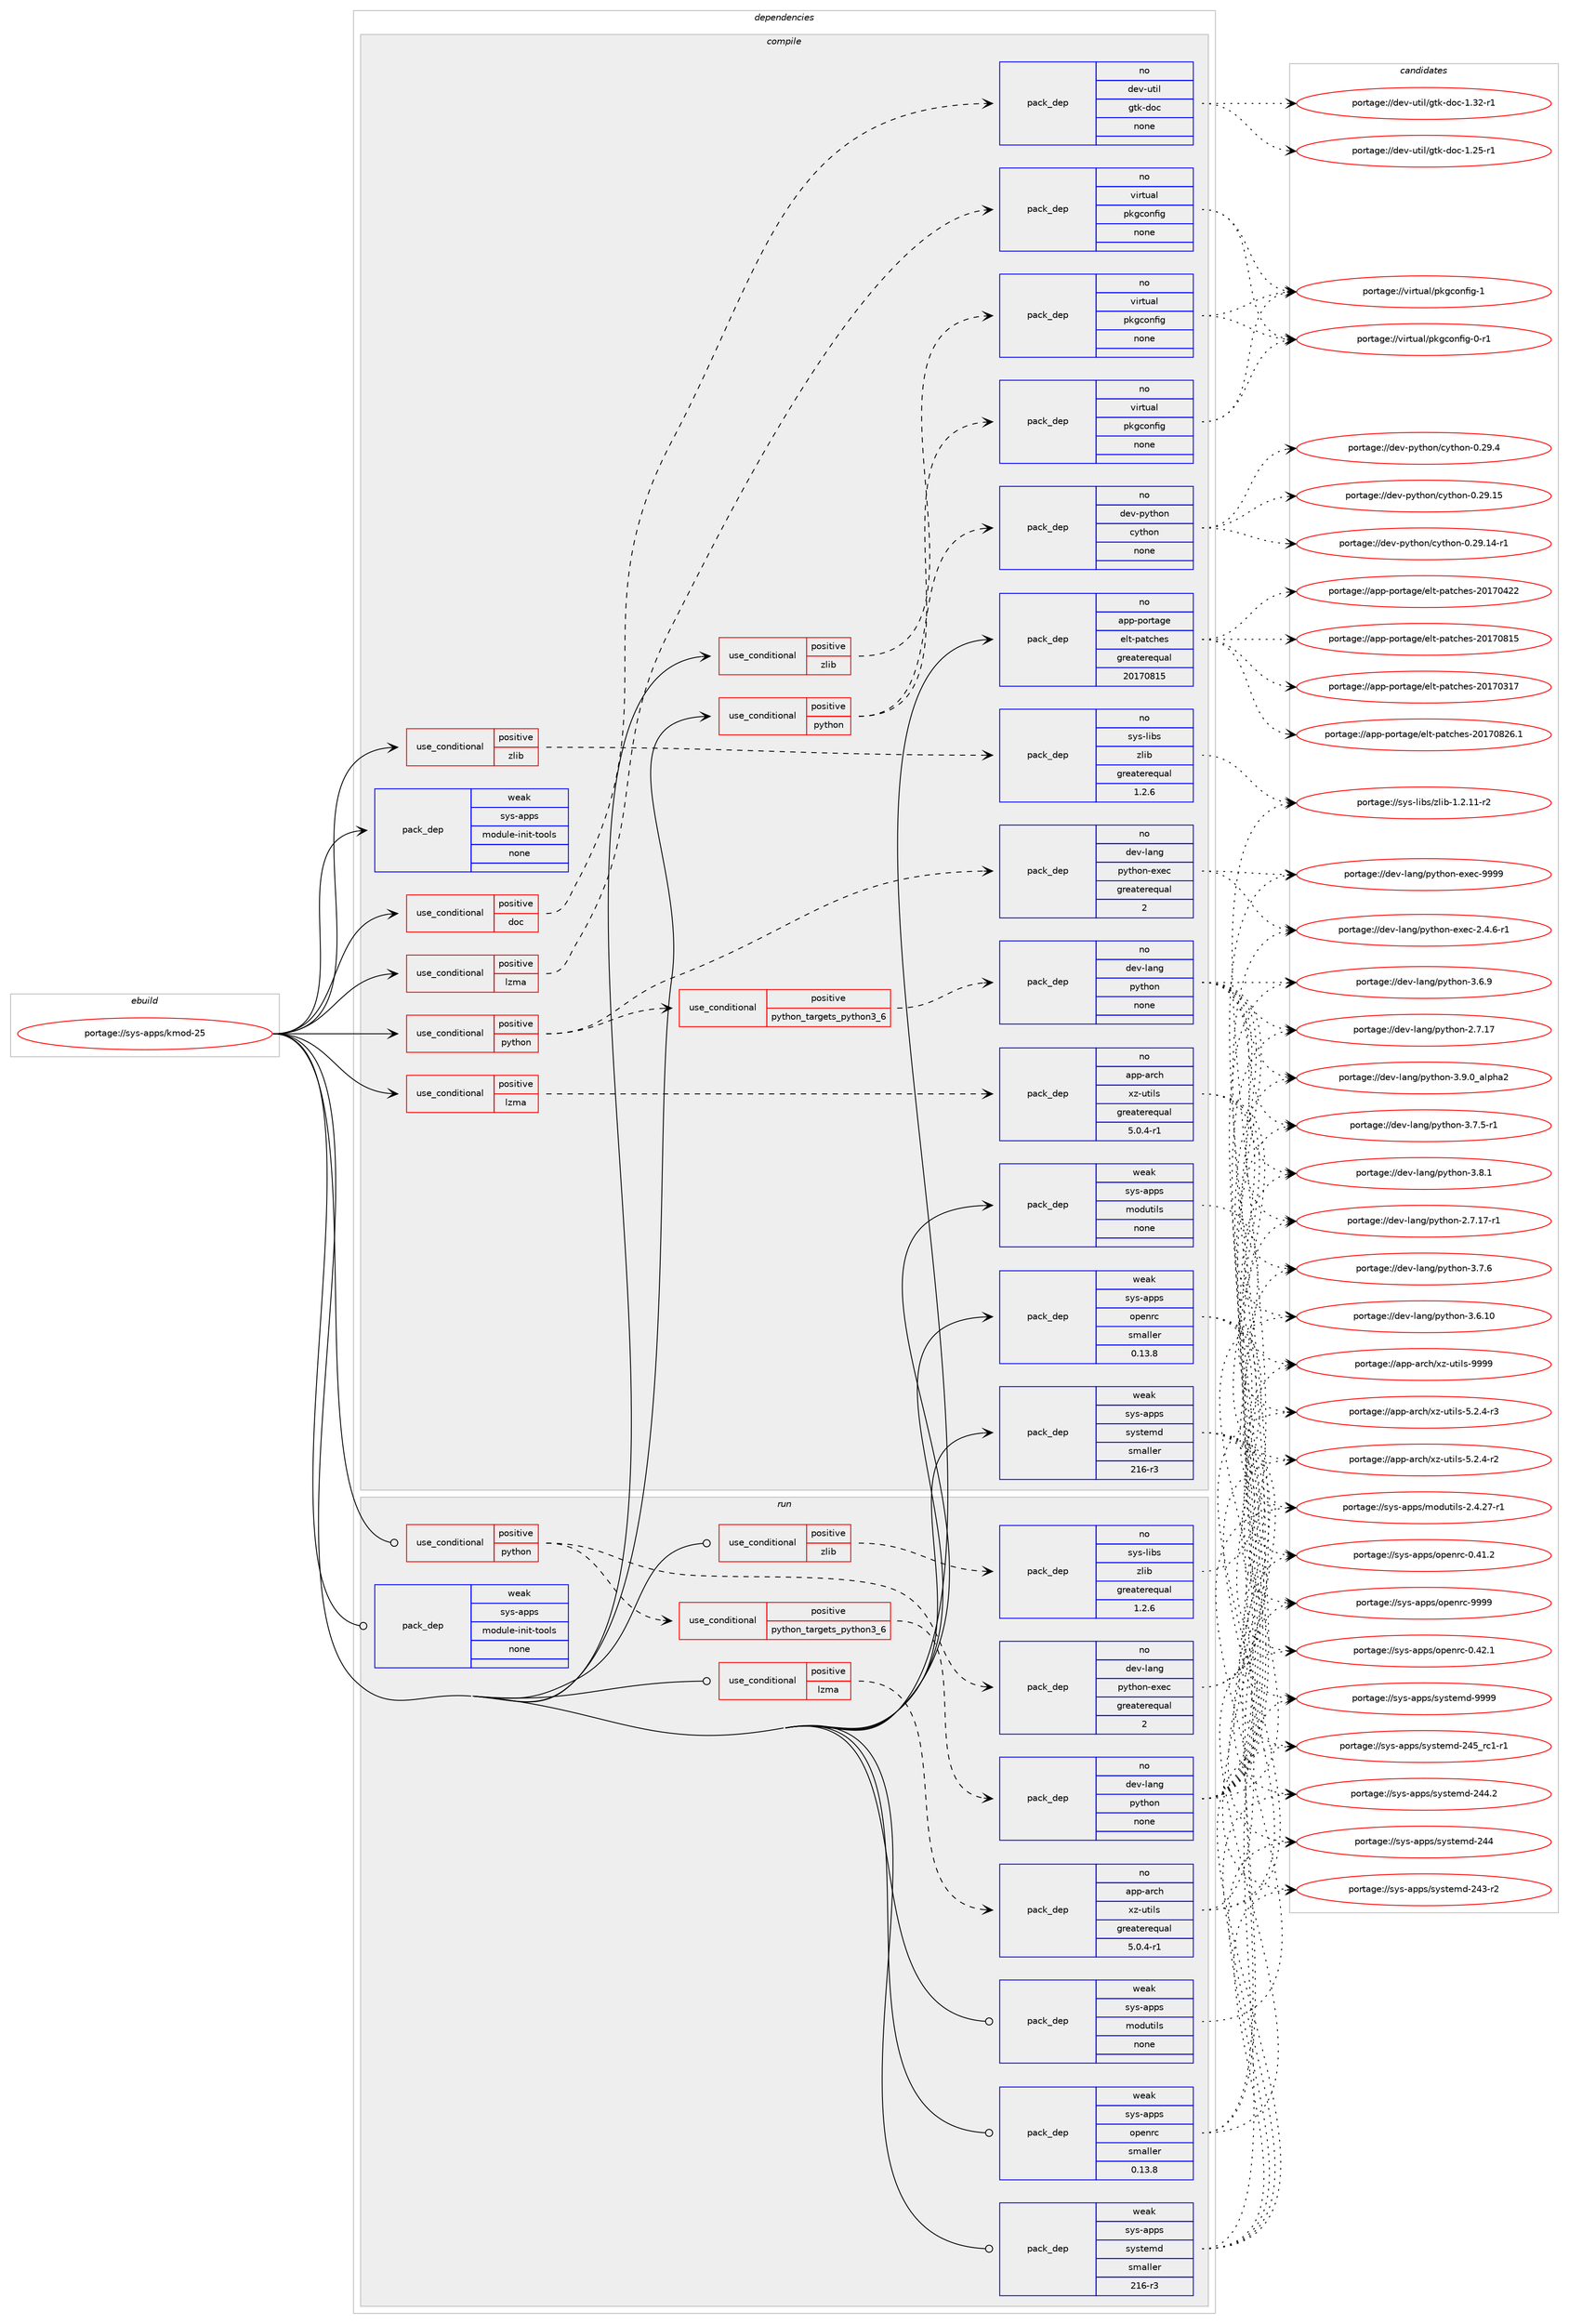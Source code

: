 digraph prolog {

# *************
# Graph options
# *************

newrank=true;
concentrate=true;
compound=true;
graph [rankdir=LR,fontname=Helvetica,fontsize=10,ranksep=1.5];#, ranksep=2.5, nodesep=0.2];
edge  [arrowhead=vee];
node  [fontname=Helvetica,fontsize=10];

# **********
# The ebuild
# **********

subgraph cluster_leftcol {
color=gray;
rank=same;
label=<<i>ebuild</i>>;
id [label="portage://sys-apps/kmod-25", color=red, width=4, href="../sys-apps/kmod-25.svg"];
}

# ****************
# The dependencies
# ****************

subgraph cluster_midcol {
color=gray;
label=<<i>dependencies</i>>;
subgraph cluster_compile {
fillcolor="#eeeeee";
style=filled;
label=<<i>compile</i>>;
subgraph cond14037 {
dependency65511 [label=<<TABLE BORDER="0" CELLBORDER="1" CELLSPACING="0" CELLPADDING="4"><TR><TD ROWSPAN="3" CELLPADDING="10">use_conditional</TD></TR><TR><TD>positive</TD></TR><TR><TD>doc</TD></TR></TABLE>>, shape=none, color=red];
subgraph pack50152 {
dependency65512 [label=<<TABLE BORDER="0" CELLBORDER="1" CELLSPACING="0" CELLPADDING="4" WIDTH="220"><TR><TD ROWSPAN="6" CELLPADDING="30">pack_dep</TD></TR><TR><TD WIDTH="110">no</TD></TR><TR><TD>dev-util</TD></TR><TR><TD>gtk-doc</TD></TR><TR><TD>none</TD></TR><TR><TD></TD></TR></TABLE>>, shape=none, color=blue];
}
dependency65511:e -> dependency65512:w [weight=20,style="dashed",arrowhead="vee"];
}
id:e -> dependency65511:w [weight=20,style="solid",arrowhead="vee"];
subgraph cond14038 {
dependency65513 [label=<<TABLE BORDER="0" CELLBORDER="1" CELLSPACING="0" CELLPADDING="4"><TR><TD ROWSPAN="3" CELLPADDING="10">use_conditional</TD></TR><TR><TD>positive</TD></TR><TR><TD>lzma</TD></TR></TABLE>>, shape=none, color=red];
subgraph pack50153 {
dependency65514 [label=<<TABLE BORDER="0" CELLBORDER="1" CELLSPACING="0" CELLPADDING="4" WIDTH="220"><TR><TD ROWSPAN="6" CELLPADDING="30">pack_dep</TD></TR><TR><TD WIDTH="110">no</TD></TR><TR><TD>app-arch</TD></TR><TR><TD>xz-utils</TD></TR><TR><TD>greaterequal</TD></TR><TR><TD>5.0.4-r1</TD></TR></TABLE>>, shape=none, color=blue];
}
dependency65513:e -> dependency65514:w [weight=20,style="dashed",arrowhead="vee"];
}
id:e -> dependency65513:w [weight=20,style="solid",arrowhead="vee"];
subgraph cond14039 {
dependency65515 [label=<<TABLE BORDER="0" CELLBORDER="1" CELLSPACING="0" CELLPADDING="4"><TR><TD ROWSPAN="3" CELLPADDING="10">use_conditional</TD></TR><TR><TD>positive</TD></TR><TR><TD>lzma</TD></TR></TABLE>>, shape=none, color=red];
subgraph pack50154 {
dependency65516 [label=<<TABLE BORDER="0" CELLBORDER="1" CELLSPACING="0" CELLPADDING="4" WIDTH="220"><TR><TD ROWSPAN="6" CELLPADDING="30">pack_dep</TD></TR><TR><TD WIDTH="110">no</TD></TR><TR><TD>virtual</TD></TR><TR><TD>pkgconfig</TD></TR><TR><TD>none</TD></TR><TR><TD></TD></TR></TABLE>>, shape=none, color=blue];
}
dependency65515:e -> dependency65516:w [weight=20,style="dashed",arrowhead="vee"];
}
id:e -> dependency65515:w [weight=20,style="solid",arrowhead="vee"];
subgraph cond14040 {
dependency65517 [label=<<TABLE BORDER="0" CELLBORDER="1" CELLSPACING="0" CELLPADDING="4"><TR><TD ROWSPAN="3" CELLPADDING="10">use_conditional</TD></TR><TR><TD>positive</TD></TR><TR><TD>python</TD></TR></TABLE>>, shape=none, color=red];
subgraph cond14041 {
dependency65518 [label=<<TABLE BORDER="0" CELLBORDER="1" CELLSPACING="0" CELLPADDING="4"><TR><TD ROWSPAN="3" CELLPADDING="10">use_conditional</TD></TR><TR><TD>positive</TD></TR><TR><TD>python_targets_python3_6</TD></TR></TABLE>>, shape=none, color=red];
subgraph pack50155 {
dependency65519 [label=<<TABLE BORDER="0" CELLBORDER="1" CELLSPACING="0" CELLPADDING="4" WIDTH="220"><TR><TD ROWSPAN="6" CELLPADDING="30">pack_dep</TD></TR><TR><TD WIDTH="110">no</TD></TR><TR><TD>dev-lang</TD></TR><TR><TD>python</TD></TR><TR><TD>none</TD></TR><TR><TD></TD></TR></TABLE>>, shape=none, color=blue];
}
dependency65518:e -> dependency65519:w [weight=20,style="dashed",arrowhead="vee"];
}
dependency65517:e -> dependency65518:w [weight=20,style="dashed",arrowhead="vee"];
subgraph pack50156 {
dependency65520 [label=<<TABLE BORDER="0" CELLBORDER="1" CELLSPACING="0" CELLPADDING="4" WIDTH="220"><TR><TD ROWSPAN="6" CELLPADDING="30">pack_dep</TD></TR><TR><TD WIDTH="110">no</TD></TR><TR><TD>dev-lang</TD></TR><TR><TD>python-exec</TD></TR><TR><TD>greaterequal</TD></TR><TR><TD>2</TD></TR></TABLE>>, shape=none, color=blue];
}
dependency65517:e -> dependency65520:w [weight=20,style="dashed",arrowhead="vee"];
}
id:e -> dependency65517:w [weight=20,style="solid",arrowhead="vee"];
subgraph cond14042 {
dependency65521 [label=<<TABLE BORDER="0" CELLBORDER="1" CELLSPACING="0" CELLPADDING="4"><TR><TD ROWSPAN="3" CELLPADDING="10">use_conditional</TD></TR><TR><TD>positive</TD></TR><TR><TD>python</TD></TR></TABLE>>, shape=none, color=red];
subgraph pack50157 {
dependency65522 [label=<<TABLE BORDER="0" CELLBORDER="1" CELLSPACING="0" CELLPADDING="4" WIDTH="220"><TR><TD ROWSPAN="6" CELLPADDING="30">pack_dep</TD></TR><TR><TD WIDTH="110">no</TD></TR><TR><TD>dev-python</TD></TR><TR><TD>cython</TD></TR><TR><TD>none</TD></TR><TR><TD></TD></TR></TABLE>>, shape=none, color=blue];
}
dependency65521:e -> dependency65522:w [weight=20,style="dashed",arrowhead="vee"];
subgraph pack50158 {
dependency65523 [label=<<TABLE BORDER="0" CELLBORDER="1" CELLSPACING="0" CELLPADDING="4" WIDTH="220"><TR><TD ROWSPAN="6" CELLPADDING="30">pack_dep</TD></TR><TR><TD WIDTH="110">no</TD></TR><TR><TD>virtual</TD></TR><TR><TD>pkgconfig</TD></TR><TR><TD>none</TD></TR><TR><TD></TD></TR></TABLE>>, shape=none, color=blue];
}
dependency65521:e -> dependency65523:w [weight=20,style="dashed",arrowhead="vee"];
}
id:e -> dependency65521:w [weight=20,style="solid",arrowhead="vee"];
subgraph cond14043 {
dependency65524 [label=<<TABLE BORDER="0" CELLBORDER="1" CELLSPACING="0" CELLPADDING="4"><TR><TD ROWSPAN="3" CELLPADDING="10">use_conditional</TD></TR><TR><TD>positive</TD></TR><TR><TD>zlib</TD></TR></TABLE>>, shape=none, color=red];
subgraph pack50159 {
dependency65525 [label=<<TABLE BORDER="0" CELLBORDER="1" CELLSPACING="0" CELLPADDING="4" WIDTH="220"><TR><TD ROWSPAN="6" CELLPADDING="30">pack_dep</TD></TR><TR><TD WIDTH="110">no</TD></TR><TR><TD>sys-libs</TD></TR><TR><TD>zlib</TD></TR><TR><TD>greaterequal</TD></TR><TR><TD>1.2.6</TD></TR></TABLE>>, shape=none, color=blue];
}
dependency65524:e -> dependency65525:w [weight=20,style="dashed",arrowhead="vee"];
}
id:e -> dependency65524:w [weight=20,style="solid",arrowhead="vee"];
subgraph cond14044 {
dependency65526 [label=<<TABLE BORDER="0" CELLBORDER="1" CELLSPACING="0" CELLPADDING="4"><TR><TD ROWSPAN="3" CELLPADDING="10">use_conditional</TD></TR><TR><TD>positive</TD></TR><TR><TD>zlib</TD></TR></TABLE>>, shape=none, color=red];
subgraph pack50160 {
dependency65527 [label=<<TABLE BORDER="0" CELLBORDER="1" CELLSPACING="0" CELLPADDING="4" WIDTH="220"><TR><TD ROWSPAN="6" CELLPADDING="30">pack_dep</TD></TR><TR><TD WIDTH="110">no</TD></TR><TR><TD>virtual</TD></TR><TR><TD>pkgconfig</TD></TR><TR><TD>none</TD></TR><TR><TD></TD></TR></TABLE>>, shape=none, color=blue];
}
dependency65526:e -> dependency65527:w [weight=20,style="dashed",arrowhead="vee"];
}
id:e -> dependency65526:w [weight=20,style="solid",arrowhead="vee"];
subgraph pack50161 {
dependency65528 [label=<<TABLE BORDER="0" CELLBORDER="1" CELLSPACING="0" CELLPADDING="4" WIDTH="220"><TR><TD ROWSPAN="6" CELLPADDING="30">pack_dep</TD></TR><TR><TD WIDTH="110">no</TD></TR><TR><TD>app-portage</TD></TR><TR><TD>elt-patches</TD></TR><TR><TD>greaterequal</TD></TR><TR><TD>20170815</TD></TR></TABLE>>, shape=none, color=blue];
}
id:e -> dependency65528:w [weight=20,style="solid",arrowhead="vee"];
subgraph pack50162 {
dependency65529 [label=<<TABLE BORDER="0" CELLBORDER="1" CELLSPACING="0" CELLPADDING="4" WIDTH="220"><TR><TD ROWSPAN="6" CELLPADDING="30">pack_dep</TD></TR><TR><TD WIDTH="110">weak</TD></TR><TR><TD>sys-apps</TD></TR><TR><TD>module-init-tools</TD></TR><TR><TD>none</TD></TR><TR><TD></TD></TR></TABLE>>, shape=none, color=blue];
}
id:e -> dependency65529:w [weight=20,style="solid",arrowhead="vee"];
subgraph pack50163 {
dependency65530 [label=<<TABLE BORDER="0" CELLBORDER="1" CELLSPACING="0" CELLPADDING="4" WIDTH="220"><TR><TD ROWSPAN="6" CELLPADDING="30">pack_dep</TD></TR><TR><TD WIDTH="110">weak</TD></TR><TR><TD>sys-apps</TD></TR><TR><TD>modutils</TD></TR><TR><TD>none</TD></TR><TR><TD></TD></TR></TABLE>>, shape=none, color=blue];
}
id:e -> dependency65530:w [weight=20,style="solid",arrowhead="vee"];
subgraph pack50164 {
dependency65531 [label=<<TABLE BORDER="0" CELLBORDER="1" CELLSPACING="0" CELLPADDING="4" WIDTH="220"><TR><TD ROWSPAN="6" CELLPADDING="30">pack_dep</TD></TR><TR><TD WIDTH="110">weak</TD></TR><TR><TD>sys-apps</TD></TR><TR><TD>openrc</TD></TR><TR><TD>smaller</TD></TR><TR><TD>0.13.8</TD></TR></TABLE>>, shape=none, color=blue];
}
id:e -> dependency65531:w [weight=20,style="solid",arrowhead="vee"];
subgraph pack50165 {
dependency65532 [label=<<TABLE BORDER="0" CELLBORDER="1" CELLSPACING="0" CELLPADDING="4" WIDTH="220"><TR><TD ROWSPAN="6" CELLPADDING="30">pack_dep</TD></TR><TR><TD WIDTH="110">weak</TD></TR><TR><TD>sys-apps</TD></TR><TR><TD>systemd</TD></TR><TR><TD>smaller</TD></TR><TR><TD>216-r3</TD></TR></TABLE>>, shape=none, color=blue];
}
id:e -> dependency65532:w [weight=20,style="solid",arrowhead="vee"];
}
subgraph cluster_compileandrun {
fillcolor="#eeeeee";
style=filled;
label=<<i>compile and run</i>>;
}
subgraph cluster_run {
fillcolor="#eeeeee";
style=filled;
label=<<i>run</i>>;
subgraph cond14045 {
dependency65533 [label=<<TABLE BORDER="0" CELLBORDER="1" CELLSPACING="0" CELLPADDING="4"><TR><TD ROWSPAN="3" CELLPADDING="10">use_conditional</TD></TR><TR><TD>positive</TD></TR><TR><TD>lzma</TD></TR></TABLE>>, shape=none, color=red];
subgraph pack50166 {
dependency65534 [label=<<TABLE BORDER="0" CELLBORDER="1" CELLSPACING="0" CELLPADDING="4" WIDTH="220"><TR><TD ROWSPAN="6" CELLPADDING="30">pack_dep</TD></TR><TR><TD WIDTH="110">no</TD></TR><TR><TD>app-arch</TD></TR><TR><TD>xz-utils</TD></TR><TR><TD>greaterequal</TD></TR><TR><TD>5.0.4-r1</TD></TR></TABLE>>, shape=none, color=blue];
}
dependency65533:e -> dependency65534:w [weight=20,style="dashed",arrowhead="vee"];
}
id:e -> dependency65533:w [weight=20,style="solid",arrowhead="odot"];
subgraph cond14046 {
dependency65535 [label=<<TABLE BORDER="0" CELLBORDER="1" CELLSPACING="0" CELLPADDING="4"><TR><TD ROWSPAN="3" CELLPADDING="10">use_conditional</TD></TR><TR><TD>positive</TD></TR><TR><TD>python</TD></TR></TABLE>>, shape=none, color=red];
subgraph cond14047 {
dependency65536 [label=<<TABLE BORDER="0" CELLBORDER="1" CELLSPACING="0" CELLPADDING="4"><TR><TD ROWSPAN="3" CELLPADDING="10">use_conditional</TD></TR><TR><TD>positive</TD></TR><TR><TD>python_targets_python3_6</TD></TR></TABLE>>, shape=none, color=red];
subgraph pack50167 {
dependency65537 [label=<<TABLE BORDER="0" CELLBORDER="1" CELLSPACING="0" CELLPADDING="4" WIDTH="220"><TR><TD ROWSPAN="6" CELLPADDING="30">pack_dep</TD></TR><TR><TD WIDTH="110">no</TD></TR><TR><TD>dev-lang</TD></TR><TR><TD>python</TD></TR><TR><TD>none</TD></TR><TR><TD></TD></TR></TABLE>>, shape=none, color=blue];
}
dependency65536:e -> dependency65537:w [weight=20,style="dashed",arrowhead="vee"];
}
dependency65535:e -> dependency65536:w [weight=20,style="dashed",arrowhead="vee"];
subgraph pack50168 {
dependency65538 [label=<<TABLE BORDER="0" CELLBORDER="1" CELLSPACING="0" CELLPADDING="4" WIDTH="220"><TR><TD ROWSPAN="6" CELLPADDING="30">pack_dep</TD></TR><TR><TD WIDTH="110">no</TD></TR><TR><TD>dev-lang</TD></TR><TR><TD>python-exec</TD></TR><TR><TD>greaterequal</TD></TR><TR><TD>2</TD></TR></TABLE>>, shape=none, color=blue];
}
dependency65535:e -> dependency65538:w [weight=20,style="dashed",arrowhead="vee"];
}
id:e -> dependency65535:w [weight=20,style="solid",arrowhead="odot"];
subgraph cond14048 {
dependency65539 [label=<<TABLE BORDER="0" CELLBORDER="1" CELLSPACING="0" CELLPADDING="4"><TR><TD ROWSPAN="3" CELLPADDING="10">use_conditional</TD></TR><TR><TD>positive</TD></TR><TR><TD>zlib</TD></TR></TABLE>>, shape=none, color=red];
subgraph pack50169 {
dependency65540 [label=<<TABLE BORDER="0" CELLBORDER="1" CELLSPACING="0" CELLPADDING="4" WIDTH="220"><TR><TD ROWSPAN="6" CELLPADDING="30">pack_dep</TD></TR><TR><TD WIDTH="110">no</TD></TR><TR><TD>sys-libs</TD></TR><TR><TD>zlib</TD></TR><TR><TD>greaterequal</TD></TR><TR><TD>1.2.6</TD></TR></TABLE>>, shape=none, color=blue];
}
dependency65539:e -> dependency65540:w [weight=20,style="dashed",arrowhead="vee"];
}
id:e -> dependency65539:w [weight=20,style="solid",arrowhead="odot"];
subgraph pack50170 {
dependency65541 [label=<<TABLE BORDER="0" CELLBORDER="1" CELLSPACING="0" CELLPADDING="4" WIDTH="220"><TR><TD ROWSPAN="6" CELLPADDING="30">pack_dep</TD></TR><TR><TD WIDTH="110">weak</TD></TR><TR><TD>sys-apps</TD></TR><TR><TD>module-init-tools</TD></TR><TR><TD>none</TD></TR><TR><TD></TD></TR></TABLE>>, shape=none, color=blue];
}
id:e -> dependency65541:w [weight=20,style="solid",arrowhead="odot"];
subgraph pack50171 {
dependency65542 [label=<<TABLE BORDER="0" CELLBORDER="1" CELLSPACING="0" CELLPADDING="4" WIDTH="220"><TR><TD ROWSPAN="6" CELLPADDING="30">pack_dep</TD></TR><TR><TD WIDTH="110">weak</TD></TR><TR><TD>sys-apps</TD></TR><TR><TD>modutils</TD></TR><TR><TD>none</TD></TR><TR><TD></TD></TR></TABLE>>, shape=none, color=blue];
}
id:e -> dependency65542:w [weight=20,style="solid",arrowhead="odot"];
subgraph pack50172 {
dependency65543 [label=<<TABLE BORDER="0" CELLBORDER="1" CELLSPACING="0" CELLPADDING="4" WIDTH="220"><TR><TD ROWSPAN="6" CELLPADDING="30">pack_dep</TD></TR><TR><TD WIDTH="110">weak</TD></TR><TR><TD>sys-apps</TD></TR><TR><TD>openrc</TD></TR><TR><TD>smaller</TD></TR><TR><TD>0.13.8</TD></TR></TABLE>>, shape=none, color=blue];
}
id:e -> dependency65543:w [weight=20,style="solid",arrowhead="odot"];
subgraph pack50173 {
dependency65544 [label=<<TABLE BORDER="0" CELLBORDER="1" CELLSPACING="0" CELLPADDING="4" WIDTH="220"><TR><TD ROWSPAN="6" CELLPADDING="30">pack_dep</TD></TR><TR><TD WIDTH="110">weak</TD></TR><TR><TD>sys-apps</TD></TR><TR><TD>systemd</TD></TR><TR><TD>smaller</TD></TR><TR><TD>216-r3</TD></TR></TABLE>>, shape=none, color=blue];
}
id:e -> dependency65544:w [weight=20,style="solid",arrowhead="odot"];
}
}

# **************
# The candidates
# **************

subgraph cluster_choices {
rank=same;
color=gray;
label=<<i>candidates</i>>;

subgraph choice50152 {
color=black;
nodesep=1;
choice1001011184511711610510847103116107451001119945494651504511449 [label="portage://dev-util/gtk-doc-1.32-r1", color=red, width=4,href="../dev-util/gtk-doc-1.32-r1.svg"];
choice1001011184511711610510847103116107451001119945494650534511449 [label="portage://dev-util/gtk-doc-1.25-r1", color=red, width=4,href="../dev-util/gtk-doc-1.25-r1.svg"];
dependency65512:e -> choice1001011184511711610510847103116107451001119945494651504511449:w [style=dotted,weight="100"];
dependency65512:e -> choice1001011184511711610510847103116107451001119945494650534511449:w [style=dotted,weight="100"];
}
subgraph choice50153 {
color=black;
nodesep=1;
choice9711211245971149910447120122451171161051081154557575757 [label="portage://app-arch/xz-utils-9999", color=red, width=4,href="../app-arch/xz-utils-9999.svg"];
choice9711211245971149910447120122451171161051081154553465046524511451 [label="portage://app-arch/xz-utils-5.2.4-r3", color=red, width=4,href="../app-arch/xz-utils-5.2.4-r3.svg"];
choice9711211245971149910447120122451171161051081154553465046524511450 [label="portage://app-arch/xz-utils-5.2.4-r2", color=red, width=4,href="../app-arch/xz-utils-5.2.4-r2.svg"];
dependency65514:e -> choice9711211245971149910447120122451171161051081154557575757:w [style=dotted,weight="100"];
dependency65514:e -> choice9711211245971149910447120122451171161051081154553465046524511451:w [style=dotted,weight="100"];
dependency65514:e -> choice9711211245971149910447120122451171161051081154553465046524511450:w [style=dotted,weight="100"];
}
subgraph choice50154 {
color=black;
nodesep=1;
choice1181051141161179710847112107103991111101021051034549 [label="portage://virtual/pkgconfig-1", color=red, width=4,href="../virtual/pkgconfig-1.svg"];
choice11810511411611797108471121071039911111010210510345484511449 [label="portage://virtual/pkgconfig-0-r1", color=red, width=4,href="../virtual/pkgconfig-0-r1.svg"];
dependency65516:e -> choice1181051141161179710847112107103991111101021051034549:w [style=dotted,weight="100"];
dependency65516:e -> choice11810511411611797108471121071039911111010210510345484511449:w [style=dotted,weight="100"];
}
subgraph choice50155 {
color=black;
nodesep=1;
choice10010111845108971101034711212111610411111045514657464895971081121049750 [label="portage://dev-lang/python-3.9.0_alpha2", color=red, width=4,href="../dev-lang/python-3.9.0_alpha2.svg"];
choice100101118451089711010347112121116104111110455146564649 [label="portage://dev-lang/python-3.8.1", color=red, width=4,href="../dev-lang/python-3.8.1.svg"];
choice100101118451089711010347112121116104111110455146554654 [label="portage://dev-lang/python-3.7.6", color=red, width=4,href="../dev-lang/python-3.7.6.svg"];
choice1001011184510897110103471121211161041111104551465546534511449 [label="portage://dev-lang/python-3.7.5-r1", color=red, width=4,href="../dev-lang/python-3.7.5-r1.svg"];
choice100101118451089711010347112121116104111110455146544657 [label="portage://dev-lang/python-3.6.9", color=red, width=4,href="../dev-lang/python-3.6.9.svg"];
choice10010111845108971101034711212111610411111045514654464948 [label="portage://dev-lang/python-3.6.10", color=red, width=4,href="../dev-lang/python-3.6.10.svg"];
choice100101118451089711010347112121116104111110455046554649554511449 [label="portage://dev-lang/python-2.7.17-r1", color=red, width=4,href="../dev-lang/python-2.7.17-r1.svg"];
choice10010111845108971101034711212111610411111045504655464955 [label="portage://dev-lang/python-2.7.17", color=red, width=4,href="../dev-lang/python-2.7.17.svg"];
dependency65519:e -> choice10010111845108971101034711212111610411111045514657464895971081121049750:w [style=dotted,weight="100"];
dependency65519:e -> choice100101118451089711010347112121116104111110455146564649:w [style=dotted,weight="100"];
dependency65519:e -> choice100101118451089711010347112121116104111110455146554654:w [style=dotted,weight="100"];
dependency65519:e -> choice1001011184510897110103471121211161041111104551465546534511449:w [style=dotted,weight="100"];
dependency65519:e -> choice100101118451089711010347112121116104111110455146544657:w [style=dotted,weight="100"];
dependency65519:e -> choice10010111845108971101034711212111610411111045514654464948:w [style=dotted,weight="100"];
dependency65519:e -> choice100101118451089711010347112121116104111110455046554649554511449:w [style=dotted,weight="100"];
dependency65519:e -> choice10010111845108971101034711212111610411111045504655464955:w [style=dotted,weight="100"];
}
subgraph choice50156 {
color=black;
nodesep=1;
choice10010111845108971101034711212111610411111045101120101994557575757 [label="portage://dev-lang/python-exec-9999", color=red, width=4,href="../dev-lang/python-exec-9999.svg"];
choice10010111845108971101034711212111610411111045101120101994550465246544511449 [label="portage://dev-lang/python-exec-2.4.6-r1", color=red, width=4,href="../dev-lang/python-exec-2.4.6-r1.svg"];
dependency65520:e -> choice10010111845108971101034711212111610411111045101120101994557575757:w [style=dotted,weight="100"];
dependency65520:e -> choice10010111845108971101034711212111610411111045101120101994550465246544511449:w [style=dotted,weight="100"];
}
subgraph choice50157 {
color=black;
nodesep=1;
choice10010111845112121116104111110479912111610411111045484650574652 [label="portage://dev-python/cython-0.29.4", color=red, width=4,href="../dev-python/cython-0.29.4.svg"];
choice1001011184511212111610411111047991211161041111104548465057464953 [label="portage://dev-python/cython-0.29.15", color=red, width=4,href="../dev-python/cython-0.29.15.svg"];
choice10010111845112121116104111110479912111610411111045484650574649524511449 [label="portage://dev-python/cython-0.29.14-r1", color=red, width=4,href="../dev-python/cython-0.29.14-r1.svg"];
dependency65522:e -> choice10010111845112121116104111110479912111610411111045484650574652:w [style=dotted,weight="100"];
dependency65522:e -> choice1001011184511212111610411111047991211161041111104548465057464953:w [style=dotted,weight="100"];
dependency65522:e -> choice10010111845112121116104111110479912111610411111045484650574649524511449:w [style=dotted,weight="100"];
}
subgraph choice50158 {
color=black;
nodesep=1;
choice1181051141161179710847112107103991111101021051034549 [label="portage://virtual/pkgconfig-1", color=red, width=4,href="../virtual/pkgconfig-1.svg"];
choice11810511411611797108471121071039911111010210510345484511449 [label="portage://virtual/pkgconfig-0-r1", color=red, width=4,href="../virtual/pkgconfig-0-r1.svg"];
dependency65523:e -> choice1181051141161179710847112107103991111101021051034549:w [style=dotted,weight="100"];
dependency65523:e -> choice11810511411611797108471121071039911111010210510345484511449:w [style=dotted,weight="100"];
}
subgraph choice50159 {
color=black;
nodesep=1;
choice11512111545108105981154712210810598454946504649494511450 [label="portage://sys-libs/zlib-1.2.11-r2", color=red, width=4,href="../sys-libs/zlib-1.2.11-r2.svg"];
dependency65525:e -> choice11512111545108105981154712210810598454946504649494511450:w [style=dotted,weight="100"];
}
subgraph choice50160 {
color=black;
nodesep=1;
choice1181051141161179710847112107103991111101021051034549 [label="portage://virtual/pkgconfig-1", color=red, width=4,href="../virtual/pkgconfig-1.svg"];
choice11810511411611797108471121071039911111010210510345484511449 [label="portage://virtual/pkgconfig-0-r1", color=red, width=4,href="../virtual/pkgconfig-0-r1.svg"];
dependency65527:e -> choice1181051141161179710847112107103991111101021051034549:w [style=dotted,weight="100"];
dependency65527:e -> choice11810511411611797108471121071039911111010210510345484511449:w [style=dotted,weight="100"];
}
subgraph choice50161 {
color=black;
nodesep=1;
choice971121124511211111411697103101471011081164511297116991041011154550484955485650544649 [label="portage://app-portage/elt-patches-20170826.1", color=red, width=4,href="../app-portage/elt-patches-20170826.1.svg"];
choice97112112451121111141169710310147101108116451129711699104101115455048495548564953 [label="portage://app-portage/elt-patches-20170815", color=red, width=4,href="../app-portage/elt-patches-20170815.svg"];
choice97112112451121111141169710310147101108116451129711699104101115455048495548525050 [label="portage://app-portage/elt-patches-20170422", color=red, width=4,href="../app-portage/elt-patches-20170422.svg"];
choice97112112451121111141169710310147101108116451129711699104101115455048495548514955 [label="portage://app-portage/elt-patches-20170317", color=red, width=4,href="../app-portage/elt-patches-20170317.svg"];
dependency65528:e -> choice971121124511211111411697103101471011081164511297116991041011154550484955485650544649:w [style=dotted,weight="100"];
dependency65528:e -> choice97112112451121111141169710310147101108116451129711699104101115455048495548564953:w [style=dotted,weight="100"];
dependency65528:e -> choice97112112451121111141169710310147101108116451129711699104101115455048495548525050:w [style=dotted,weight="100"];
dependency65528:e -> choice97112112451121111141169710310147101108116451129711699104101115455048495548514955:w [style=dotted,weight="100"];
}
subgraph choice50162 {
color=black;
nodesep=1;
}
subgraph choice50163 {
color=black;
nodesep=1;
choice115121115459711211211547109111100117116105108115455046524650554511449 [label="portage://sys-apps/modutils-2.4.27-r1", color=red, width=4,href="../sys-apps/modutils-2.4.27-r1.svg"];
dependency65530:e -> choice115121115459711211211547109111100117116105108115455046524650554511449:w [style=dotted,weight="100"];
}
subgraph choice50164 {
color=black;
nodesep=1;
choice115121115459711211211547111112101110114994557575757 [label="portage://sys-apps/openrc-9999", color=red, width=4,href="../sys-apps/openrc-9999.svg"];
choice1151211154597112112115471111121011101149945484652504649 [label="portage://sys-apps/openrc-0.42.1", color=red, width=4,href="../sys-apps/openrc-0.42.1.svg"];
choice1151211154597112112115471111121011101149945484652494650 [label="portage://sys-apps/openrc-0.41.2", color=red, width=4,href="../sys-apps/openrc-0.41.2.svg"];
dependency65531:e -> choice115121115459711211211547111112101110114994557575757:w [style=dotted,weight="100"];
dependency65531:e -> choice1151211154597112112115471111121011101149945484652504649:w [style=dotted,weight="100"];
dependency65531:e -> choice1151211154597112112115471111121011101149945484652494650:w [style=dotted,weight="100"];
}
subgraph choice50165 {
color=black;
nodesep=1;
choice1151211154597112112115471151211151161011091004557575757 [label="portage://sys-apps/systemd-9999", color=red, width=4,href="../sys-apps/systemd-9999.svg"];
choice115121115459711211211547115121115116101109100455052539511499494511449 [label="portage://sys-apps/systemd-245_rc1-r1", color=red, width=4,href="../sys-apps/systemd-245_rc1-r1.svg"];
choice115121115459711211211547115121115116101109100455052524650 [label="portage://sys-apps/systemd-244.2", color=red, width=4,href="../sys-apps/systemd-244.2.svg"];
choice11512111545971121121154711512111511610110910045505252 [label="portage://sys-apps/systemd-244", color=red, width=4,href="../sys-apps/systemd-244.svg"];
choice115121115459711211211547115121115116101109100455052514511450 [label="portage://sys-apps/systemd-243-r2", color=red, width=4,href="../sys-apps/systemd-243-r2.svg"];
dependency65532:e -> choice1151211154597112112115471151211151161011091004557575757:w [style=dotted,weight="100"];
dependency65532:e -> choice115121115459711211211547115121115116101109100455052539511499494511449:w [style=dotted,weight="100"];
dependency65532:e -> choice115121115459711211211547115121115116101109100455052524650:w [style=dotted,weight="100"];
dependency65532:e -> choice11512111545971121121154711512111511610110910045505252:w [style=dotted,weight="100"];
dependency65532:e -> choice115121115459711211211547115121115116101109100455052514511450:w [style=dotted,weight="100"];
}
subgraph choice50166 {
color=black;
nodesep=1;
choice9711211245971149910447120122451171161051081154557575757 [label="portage://app-arch/xz-utils-9999", color=red, width=4,href="../app-arch/xz-utils-9999.svg"];
choice9711211245971149910447120122451171161051081154553465046524511451 [label="portage://app-arch/xz-utils-5.2.4-r3", color=red, width=4,href="../app-arch/xz-utils-5.2.4-r3.svg"];
choice9711211245971149910447120122451171161051081154553465046524511450 [label="portage://app-arch/xz-utils-5.2.4-r2", color=red, width=4,href="../app-arch/xz-utils-5.2.4-r2.svg"];
dependency65534:e -> choice9711211245971149910447120122451171161051081154557575757:w [style=dotted,weight="100"];
dependency65534:e -> choice9711211245971149910447120122451171161051081154553465046524511451:w [style=dotted,weight="100"];
dependency65534:e -> choice9711211245971149910447120122451171161051081154553465046524511450:w [style=dotted,weight="100"];
}
subgraph choice50167 {
color=black;
nodesep=1;
choice10010111845108971101034711212111610411111045514657464895971081121049750 [label="portage://dev-lang/python-3.9.0_alpha2", color=red, width=4,href="../dev-lang/python-3.9.0_alpha2.svg"];
choice100101118451089711010347112121116104111110455146564649 [label="portage://dev-lang/python-3.8.1", color=red, width=4,href="../dev-lang/python-3.8.1.svg"];
choice100101118451089711010347112121116104111110455146554654 [label="portage://dev-lang/python-3.7.6", color=red, width=4,href="../dev-lang/python-3.7.6.svg"];
choice1001011184510897110103471121211161041111104551465546534511449 [label="portage://dev-lang/python-3.7.5-r1", color=red, width=4,href="../dev-lang/python-3.7.5-r1.svg"];
choice100101118451089711010347112121116104111110455146544657 [label="portage://dev-lang/python-3.6.9", color=red, width=4,href="../dev-lang/python-3.6.9.svg"];
choice10010111845108971101034711212111610411111045514654464948 [label="portage://dev-lang/python-3.6.10", color=red, width=4,href="../dev-lang/python-3.6.10.svg"];
choice100101118451089711010347112121116104111110455046554649554511449 [label="portage://dev-lang/python-2.7.17-r1", color=red, width=4,href="../dev-lang/python-2.7.17-r1.svg"];
choice10010111845108971101034711212111610411111045504655464955 [label="portage://dev-lang/python-2.7.17", color=red, width=4,href="../dev-lang/python-2.7.17.svg"];
dependency65537:e -> choice10010111845108971101034711212111610411111045514657464895971081121049750:w [style=dotted,weight="100"];
dependency65537:e -> choice100101118451089711010347112121116104111110455146564649:w [style=dotted,weight="100"];
dependency65537:e -> choice100101118451089711010347112121116104111110455146554654:w [style=dotted,weight="100"];
dependency65537:e -> choice1001011184510897110103471121211161041111104551465546534511449:w [style=dotted,weight="100"];
dependency65537:e -> choice100101118451089711010347112121116104111110455146544657:w [style=dotted,weight="100"];
dependency65537:e -> choice10010111845108971101034711212111610411111045514654464948:w [style=dotted,weight="100"];
dependency65537:e -> choice100101118451089711010347112121116104111110455046554649554511449:w [style=dotted,weight="100"];
dependency65537:e -> choice10010111845108971101034711212111610411111045504655464955:w [style=dotted,weight="100"];
}
subgraph choice50168 {
color=black;
nodesep=1;
choice10010111845108971101034711212111610411111045101120101994557575757 [label="portage://dev-lang/python-exec-9999", color=red, width=4,href="../dev-lang/python-exec-9999.svg"];
choice10010111845108971101034711212111610411111045101120101994550465246544511449 [label="portage://dev-lang/python-exec-2.4.6-r1", color=red, width=4,href="../dev-lang/python-exec-2.4.6-r1.svg"];
dependency65538:e -> choice10010111845108971101034711212111610411111045101120101994557575757:w [style=dotted,weight="100"];
dependency65538:e -> choice10010111845108971101034711212111610411111045101120101994550465246544511449:w [style=dotted,weight="100"];
}
subgraph choice50169 {
color=black;
nodesep=1;
choice11512111545108105981154712210810598454946504649494511450 [label="portage://sys-libs/zlib-1.2.11-r2", color=red, width=4,href="../sys-libs/zlib-1.2.11-r2.svg"];
dependency65540:e -> choice11512111545108105981154712210810598454946504649494511450:w [style=dotted,weight="100"];
}
subgraph choice50170 {
color=black;
nodesep=1;
}
subgraph choice50171 {
color=black;
nodesep=1;
choice115121115459711211211547109111100117116105108115455046524650554511449 [label="portage://sys-apps/modutils-2.4.27-r1", color=red, width=4,href="../sys-apps/modutils-2.4.27-r1.svg"];
dependency65542:e -> choice115121115459711211211547109111100117116105108115455046524650554511449:w [style=dotted,weight="100"];
}
subgraph choice50172 {
color=black;
nodesep=1;
choice115121115459711211211547111112101110114994557575757 [label="portage://sys-apps/openrc-9999", color=red, width=4,href="../sys-apps/openrc-9999.svg"];
choice1151211154597112112115471111121011101149945484652504649 [label="portage://sys-apps/openrc-0.42.1", color=red, width=4,href="../sys-apps/openrc-0.42.1.svg"];
choice1151211154597112112115471111121011101149945484652494650 [label="portage://sys-apps/openrc-0.41.2", color=red, width=4,href="../sys-apps/openrc-0.41.2.svg"];
dependency65543:e -> choice115121115459711211211547111112101110114994557575757:w [style=dotted,weight="100"];
dependency65543:e -> choice1151211154597112112115471111121011101149945484652504649:w [style=dotted,weight="100"];
dependency65543:e -> choice1151211154597112112115471111121011101149945484652494650:w [style=dotted,weight="100"];
}
subgraph choice50173 {
color=black;
nodesep=1;
choice1151211154597112112115471151211151161011091004557575757 [label="portage://sys-apps/systemd-9999", color=red, width=4,href="../sys-apps/systemd-9999.svg"];
choice115121115459711211211547115121115116101109100455052539511499494511449 [label="portage://sys-apps/systemd-245_rc1-r1", color=red, width=4,href="../sys-apps/systemd-245_rc1-r1.svg"];
choice115121115459711211211547115121115116101109100455052524650 [label="portage://sys-apps/systemd-244.2", color=red, width=4,href="../sys-apps/systemd-244.2.svg"];
choice11512111545971121121154711512111511610110910045505252 [label="portage://sys-apps/systemd-244", color=red, width=4,href="../sys-apps/systemd-244.svg"];
choice115121115459711211211547115121115116101109100455052514511450 [label="portage://sys-apps/systemd-243-r2", color=red, width=4,href="../sys-apps/systemd-243-r2.svg"];
dependency65544:e -> choice1151211154597112112115471151211151161011091004557575757:w [style=dotted,weight="100"];
dependency65544:e -> choice115121115459711211211547115121115116101109100455052539511499494511449:w [style=dotted,weight="100"];
dependency65544:e -> choice115121115459711211211547115121115116101109100455052524650:w [style=dotted,weight="100"];
dependency65544:e -> choice11512111545971121121154711512111511610110910045505252:w [style=dotted,weight="100"];
dependency65544:e -> choice115121115459711211211547115121115116101109100455052514511450:w [style=dotted,weight="100"];
}
}

}
